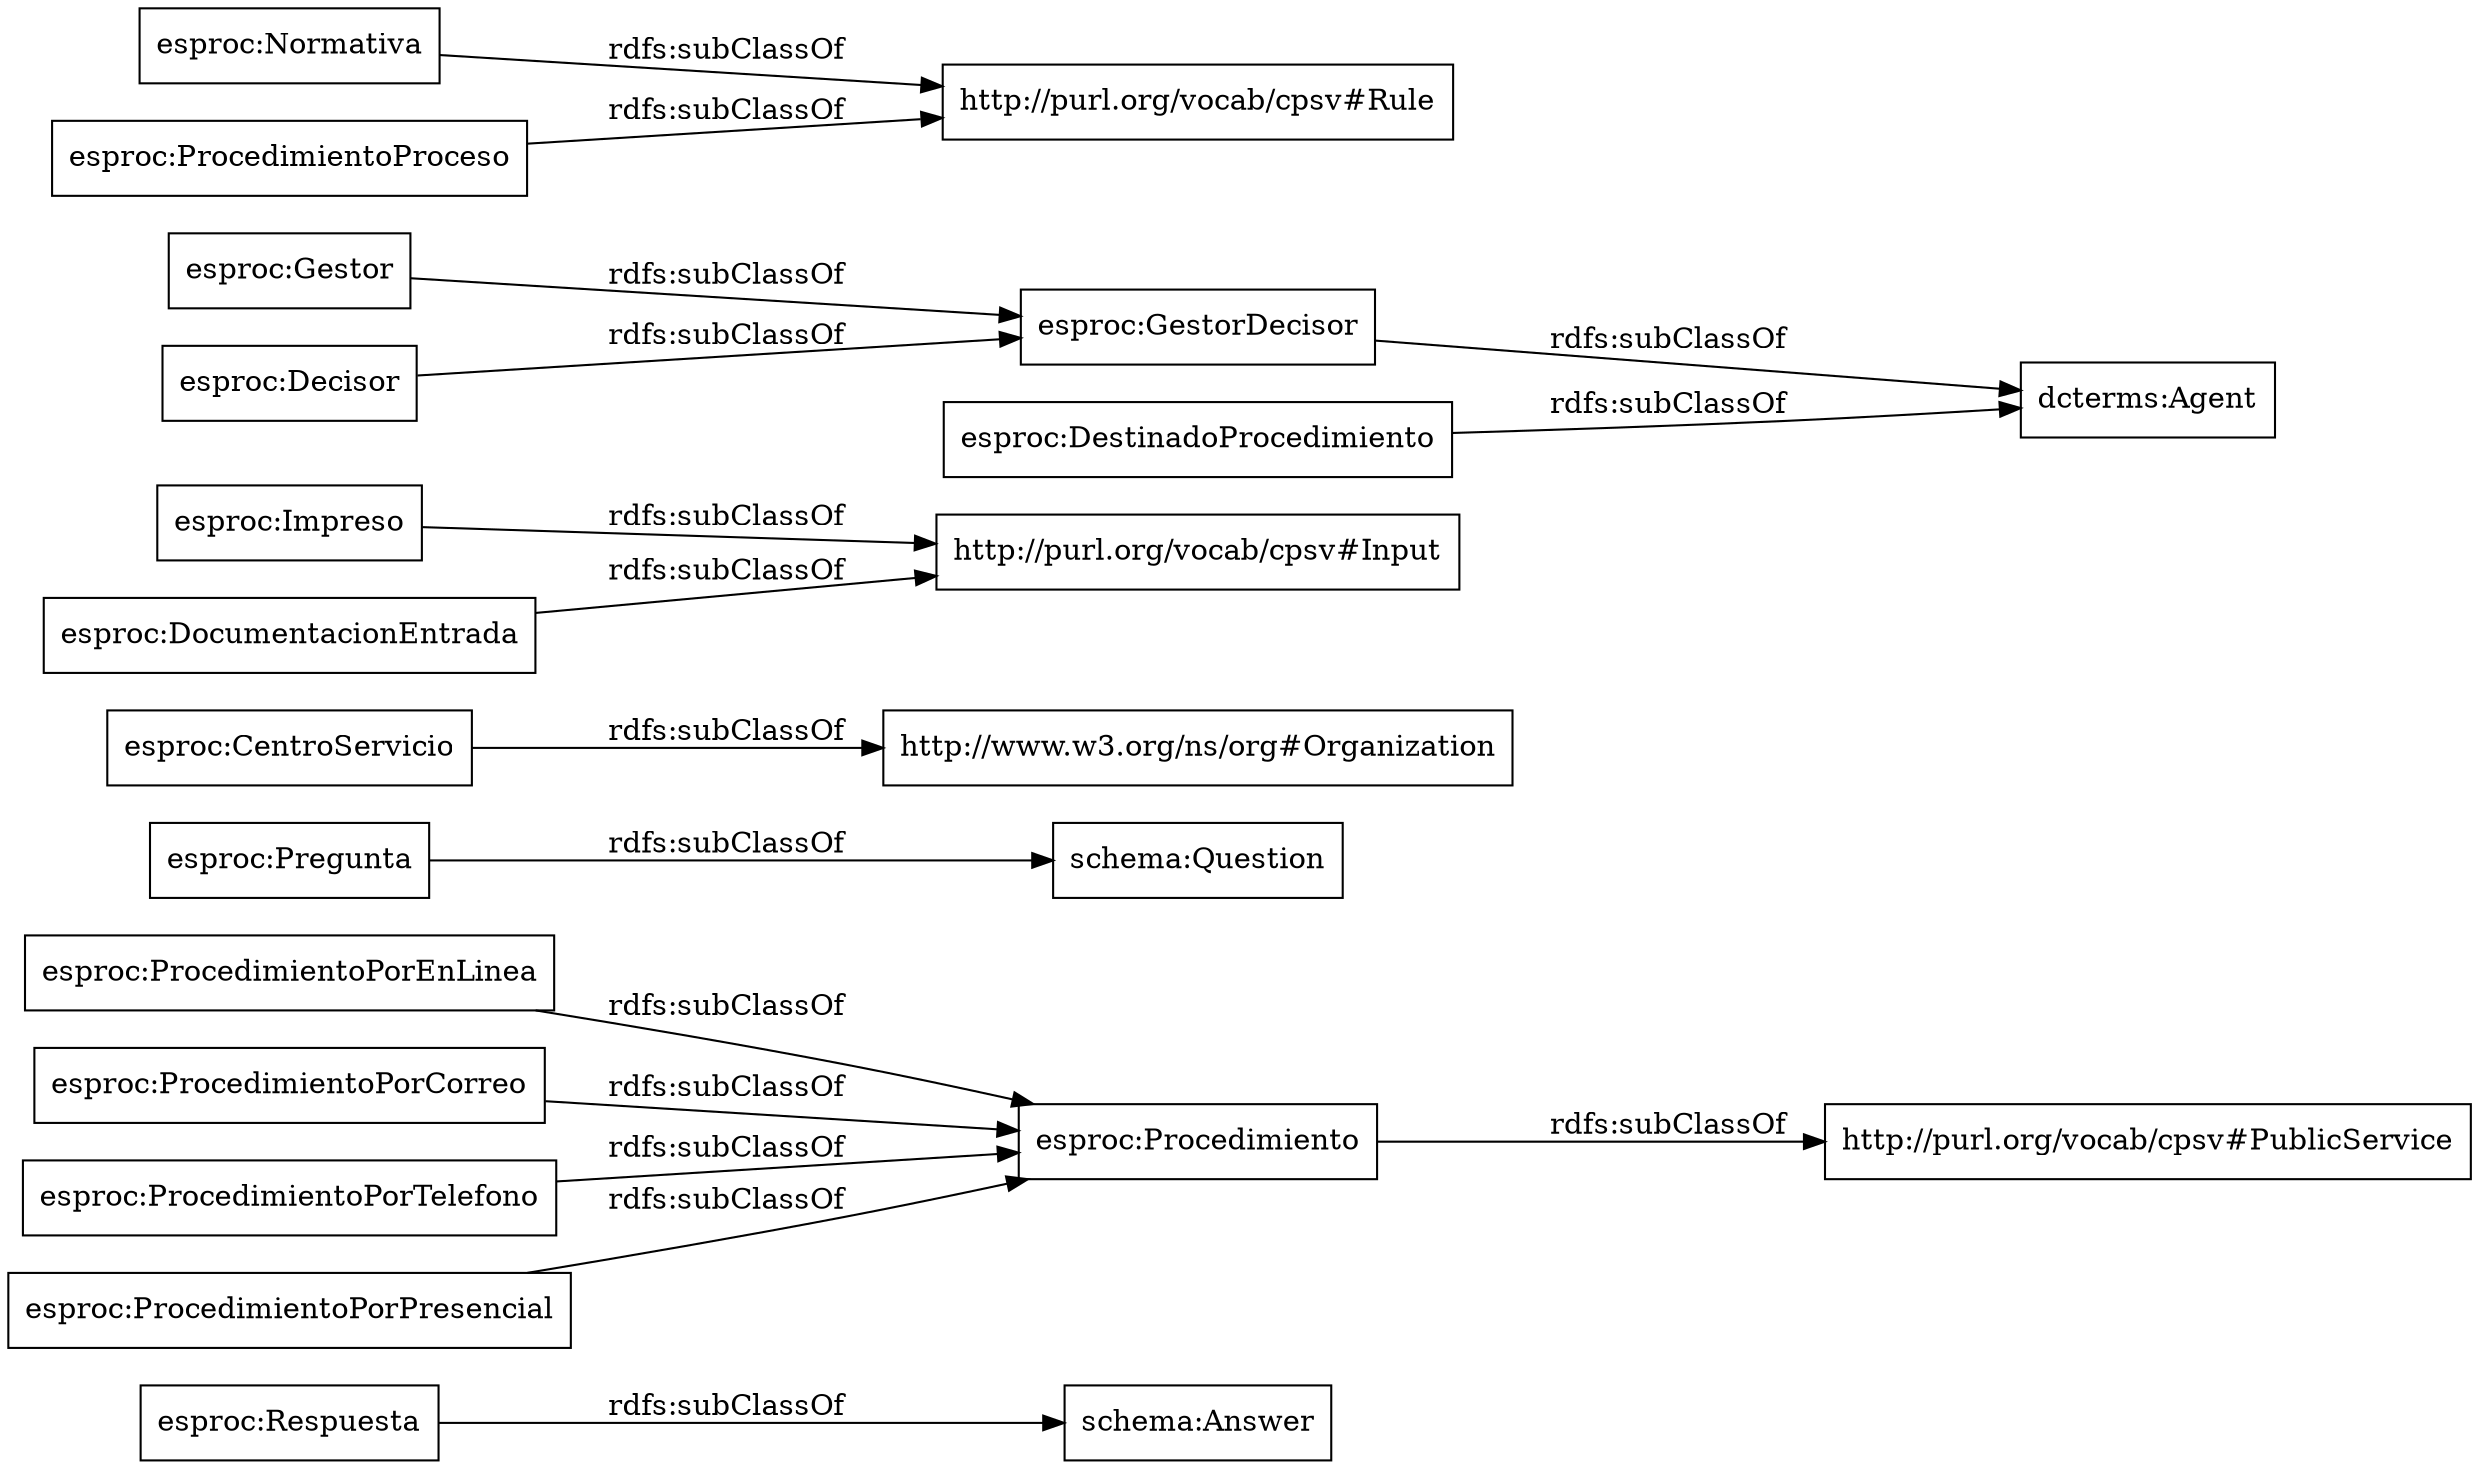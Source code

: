 digraph ar2dtool_diagram { 
rankdir=LR;
size="1000"
node [shape = rectangle, color="black"]; "schema:Answer" "esproc:ProcedimientoPorEnLinea" "schema:Question" "esproc:CentroServicio" "esproc:Respuesta" "esproc:Impreso" "esproc:Gestor" "esproc:GestorDecisor" "esproc:DocumentacionEntrada" "esproc:DestinadoProcedimiento" "esproc:ProcedimientoPorCorreo" "esproc:Normativa" "esproc:ProcedimientoPorTelefono" "esproc:Procedimiento" "esproc:ProcedimientoProceso" "esproc:Decisor" "esproc:Pregunta" "http://www.w3.org/ns/org#Organization" "esproc:ProcedimientoPorPresencial" ; /*classes style*/
	"esproc:Gestor" -> "esproc:GestorDecisor" [ label = "rdfs:subClassOf" ];
	"esproc:ProcedimientoPorEnLinea" -> "esproc:Procedimiento" [ label = "rdfs:subClassOf" ];
	"esproc:ProcedimientoPorPresencial" -> "esproc:Procedimiento" [ label = "rdfs:subClassOf" ];
	"esproc:DestinadoProcedimiento" -> "dcterms:Agent" [ label = "rdfs:subClassOf" ];
	"esproc:Pregunta" -> "schema:Question" [ label = "rdfs:subClassOf" ];
	"esproc:Procedimiento" -> "http://purl.org/vocab/cpsv#PublicService" [ label = "rdfs:subClassOf" ];
	"esproc:Impreso" -> "http://purl.org/vocab/cpsv#Input" [ label = "rdfs:subClassOf" ];
	"esproc:Decisor" -> "esproc:GestorDecisor" [ label = "rdfs:subClassOf" ];
	"esproc:ProcedimientoProceso" -> "http://purl.org/vocab/cpsv#Rule" [ label = "rdfs:subClassOf" ];
	"esproc:Respuesta" -> "schema:Answer" [ label = "rdfs:subClassOf" ];
	"esproc:GestorDecisor" -> "dcterms:Agent" [ label = "rdfs:subClassOf" ];
	"esproc:DocumentacionEntrada" -> "http://purl.org/vocab/cpsv#Input" [ label = "rdfs:subClassOf" ];
	"esproc:ProcedimientoPorTelefono" -> "esproc:Procedimiento" [ label = "rdfs:subClassOf" ];
	"esproc:Normativa" -> "http://purl.org/vocab/cpsv#Rule" [ label = "rdfs:subClassOf" ];
	"esproc:ProcedimientoPorCorreo" -> "esproc:Procedimiento" [ label = "rdfs:subClassOf" ];
	"esproc:CentroServicio" -> "http://www.w3.org/ns/org#Organization" [ label = "rdfs:subClassOf" ];

}
